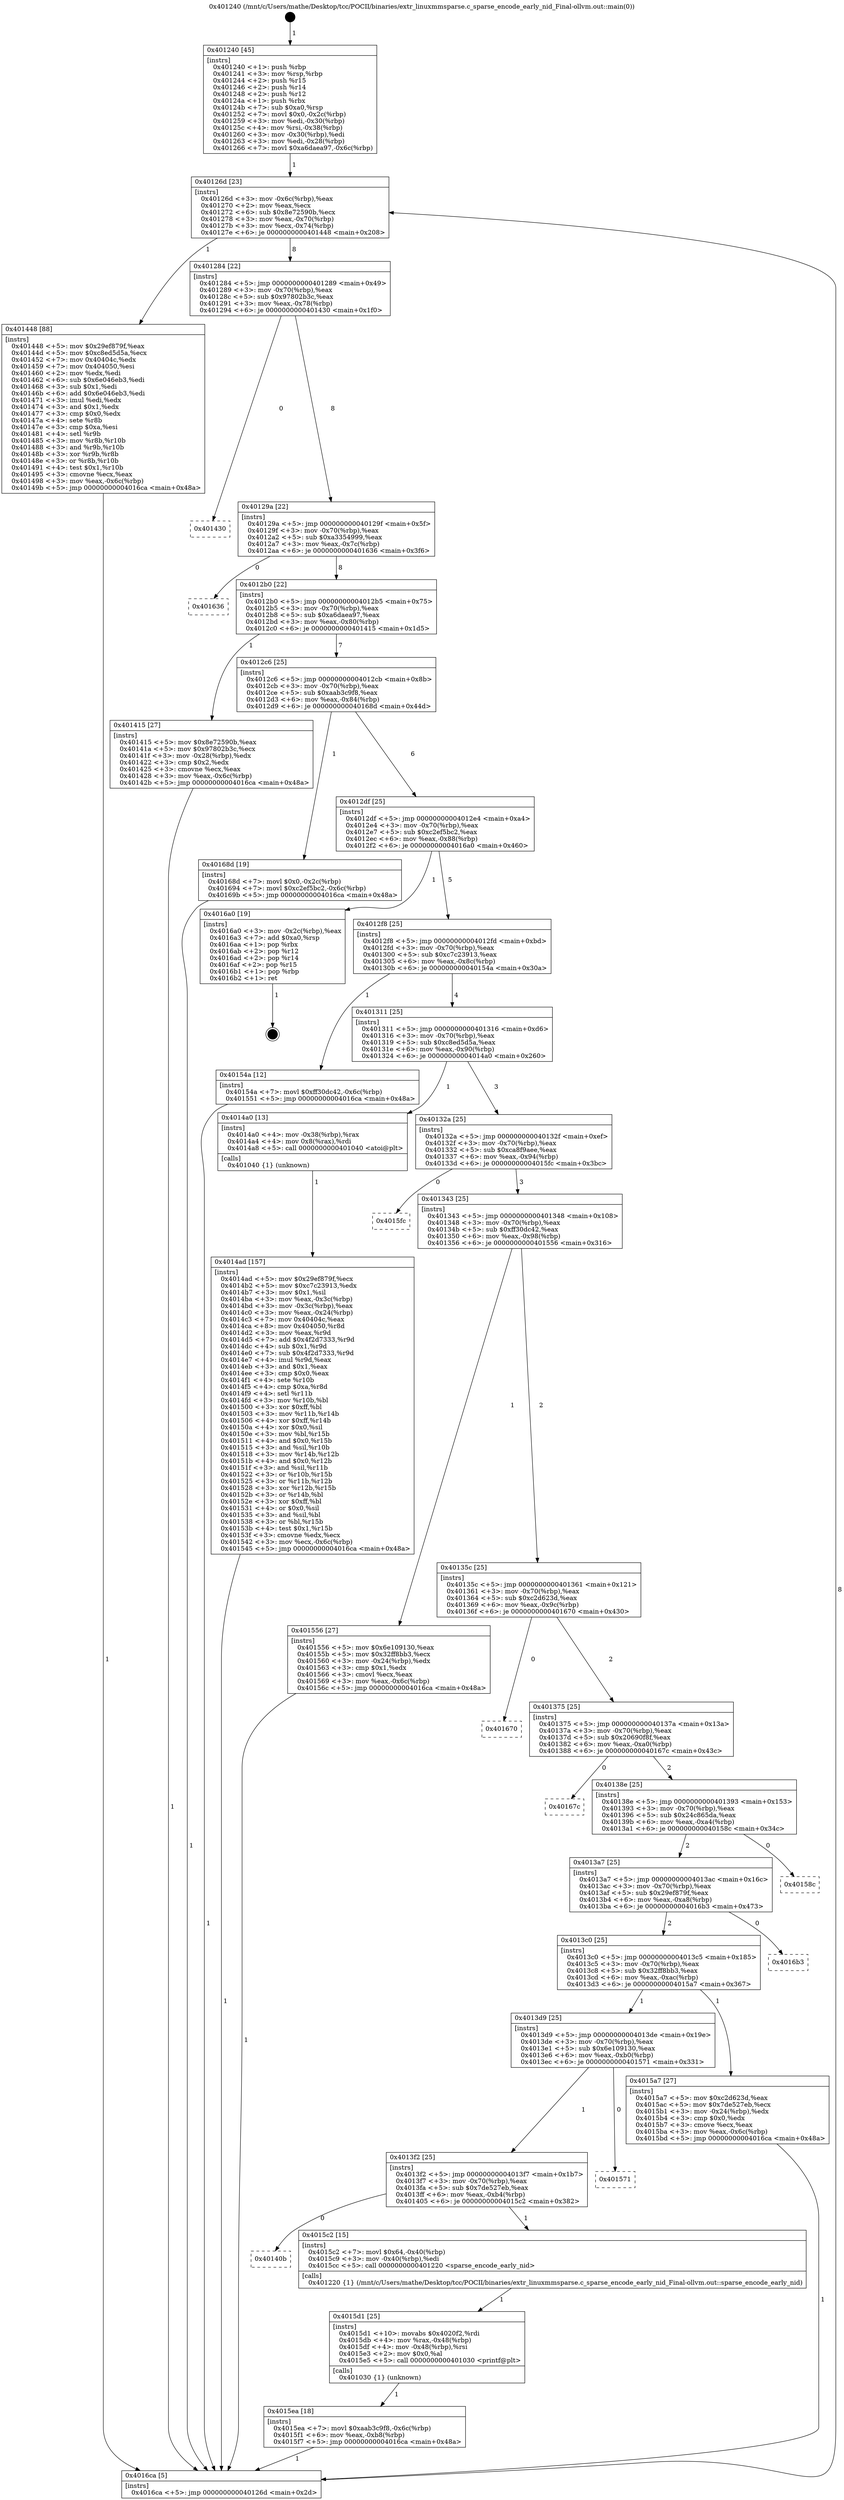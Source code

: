 digraph "0x401240" {
  label = "0x401240 (/mnt/c/Users/mathe/Desktop/tcc/POCII/binaries/extr_linuxmmsparse.c_sparse_encode_early_nid_Final-ollvm.out::main(0))"
  labelloc = "t"
  node[shape=record]

  Entry [label="",width=0.3,height=0.3,shape=circle,fillcolor=black,style=filled]
  "0x40126d" [label="{
     0x40126d [23]\l
     | [instrs]\l
     &nbsp;&nbsp;0x40126d \<+3\>: mov -0x6c(%rbp),%eax\l
     &nbsp;&nbsp;0x401270 \<+2\>: mov %eax,%ecx\l
     &nbsp;&nbsp;0x401272 \<+6\>: sub $0x8e72590b,%ecx\l
     &nbsp;&nbsp;0x401278 \<+3\>: mov %eax,-0x70(%rbp)\l
     &nbsp;&nbsp;0x40127b \<+3\>: mov %ecx,-0x74(%rbp)\l
     &nbsp;&nbsp;0x40127e \<+6\>: je 0000000000401448 \<main+0x208\>\l
  }"]
  "0x401448" [label="{
     0x401448 [88]\l
     | [instrs]\l
     &nbsp;&nbsp;0x401448 \<+5\>: mov $0x29ef879f,%eax\l
     &nbsp;&nbsp;0x40144d \<+5\>: mov $0xc8ed5d5a,%ecx\l
     &nbsp;&nbsp;0x401452 \<+7\>: mov 0x40404c,%edx\l
     &nbsp;&nbsp;0x401459 \<+7\>: mov 0x404050,%esi\l
     &nbsp;&nbsp;0x401460 \<+2\>: mov %edx,%edi\l
     &nbsp;&nbsp;0x401462 \<+6\>: sub $0x6e046eb3,%edi\l
     &nbsp;&nbsp;0x401468 \<+3\>: sub $0x1,%edi\l
     &nbsp;&nbsp;0x40146b \<+6\>: add $0x6e046eb3,%edi\l
     &nbsp;&nbsp;0x401471 \<+3\>: imul %edi,%edx\l
     &nbsp;&nbsp;0x401474 \<+3\>: and $0x1,%edx\l
     &nbsp;&nbsp;0x401477 \<+3\>: cmp $0x0,%edx\l
     &nbsp;&nbsp;0x40147a \<+4\>: sete %r8b\l
     &nbsp;&nbsp;0x40147e \<+3\>: cmp $0xa,%esi\l
     &nbsp;&nbsp;0x401481 \<+4\>: setl %r9b\l
     &nbsp;&nbsp;0x401485 \<+3\>: mov %r8b,%r10b\l
     &nbsp;&nbsp;0x401488 \<+3\>: and %r9b,%r10b\l
     &nbsp;&nbsp;0x40148b \<+3\>: xor %r9b,%r8b\l
     &nbsp;&nbsp;0x40148e \<+3\>: or %r8b,%r10b\l
     &nbsp;&nbsp;0x401491 \<+4\>: test $0x1,%r10b\l
     &nbsp;&nbsp;0x401495 \<+3\>: cmovne %ecx,%eax\l
     &nbsp;&nbsp;0x401498 \<+3\>: mov %eax,-0x6c(%rbp)\l
     &nbsp;&nbsp;0x40149b \<+5\>: jmp 00000000004016ca \<main+0x48a\>\l
  }"]
  "0x401284" [label="{
     0x401284 [22]\l
     | [instrs]\l
     &nbsp;&nbsp;0x401284 \<+5\>: jmp 0000000000401289 \<main+0x49\>\l
     &nbsp;&nbsp;0x401289 \<+3\>: mov -0x70(%rbp),%eax\l
     &nbsp;&nbsp;0x40128c \<+5\>: sub $0x97802b3c,%eax\l
     &nbsp;&nbsp;0x401291 \<+3\>: mov %eax,-0x78(%rbp)\l
     &nbsp;&nbsp;0x401294 \<+6\>: je 0000000000401430 \<main+0x1f0\>\l
  }"]
  Exit [label="",width=0.3,height=0.3,shape=circle,fillcolor=black,style=filled,peripheries=2]
  "0x401430" [label="{
     0x401430\l
  }", style=dashed]
  "0x40129a" [label="{
     0x40129a [22]\l
     | [instrs]\l
     &nbsp;&nbsp;0x40129a \<+5\>: jmp 000000000040129f \<main+0x5f\>\l
     &nbsp;&nbsp;0x40129f \<+3\>: mov -0x70(%rbp),%eax\l
     &nbsp;&nbsp;0x4012a2 \<+5\>: sub $0xa3354999,%eax\l
     &nbsp;&nbsp;0x4012a7 \<+3\>: mov %eax,-0x7c(%rbp)\l
     &nbsp;&nbsp;0x4012aa \<+6\>: je 0000000000401636 \<main+0x3f6\>\l
  }"]
  "0x4015ea" [label="{
     0x4015ea [18]\l
     | [instrs]\l
     &nbsp;&nbsp;0x4015ea \<+7\>: movl $0xaab3c9f8,-0x6c(%rbp)\l
     &nbsp;&nbsp;0x4015f1 \<+6\>: mov %eax,-0xb8(%rbp)\l
     &nbsp;&nbsp;0x4015f7 \<+5\>: jmp 00000000004016ca \<main+0x48a\>\l
  }"]
  "0x401636" [label="{
     0x401636\l
  }", style=dashed]
  "0x4012b0" [label="{
     0x4012b0 [22]\l
     | [instrs]\l
     &nbsp;&nbsp;0x4012b0 \<+5\>: jmp 00000000004012b5 \<main+0x75\>\l
     &nbsp;&nbsp;0x4012b5 \<+3\>: mov -0x70(%rbp),%eax\l
     &nbsp;&nbsp;0x4012b8 \<+5\>: sub $0xa6daea97,%eax\l
     &nbsp;&nbsp;0x4012bd \<+3\>: mov %eax,-0x80(%rbp)\l
     &nbsp;&nbsp;0x4012c0 \<+6\>: je 0000000000401415 \<main+0x1d5\>\l
  }"]
  "0x4015d1" [label="{
     0x4015d1 [25]\l
     | [instrs]\l
     &nbsp;&nbsp;0x4015d1 \<+10\>: movabs $0x4020f2,%rdi\l
     &nbsp;&nbsp;0x4015db \<+4\>: mov %rax,-0x48(%rbp)\l
     &nbsp;&nbsp;0x4015df \<+4\>: mov -0x48(%rbp),%rsi\l
     &nbsp;&nbsp;0x4015e3 \<+2\>: mov $0x0,%al\l
     &nbsp;&nbsp;0x4015e5 \<+5\>: call 0000000000401030 \<printf@plt\>\l
     | [calls]\l
     &nbsp;&nbsp;0x401030 \{1\} (unknown)\l
  }"]
  "0x401415" [label="{
     0x401415 [27]\l
     | [instrs]\l
     &nbsp;&nbsp;0x401415 \<+5\>: mov $0x8e72590b,%eax\l
     &nbsp;&nbsp;0x40141a \<+5\>: mov $0x97802b3c,%ecx\l
     &nbsp;&nbsp;0x40141f \<+3\>: mov -0x28(%rbp),%edx\l
     &nbsp;&nbsp;0x401422 \<+3\>: cmp $0x2,%edx\l
     &nbsp;&nbsp;0x401425 \<+3\>: cmovne %ecx,%eax\l
     &nbsp;&nbsp;0x401428 \<+3\>: mov %eax,-0x6c(%rbp)\l
     &nbsp;&nbsp;0x40142b \<+5\>: jmp 00000000004016ca \<main+0x48a\>\l
  }"]
  "0x4012c6" [label="{
     0x4012c6 [25]\l
     | [instrs]\l
     &nbsp;&nbsp;0x4012c6 \<+5\>: jmp 00000000004012cb \<main+0x8b\>\l
     &nbsp;&nbsp;0x4012cb \<+3\>: mov -0x70(%rbp),%eax\l
     &nbsp;&nbsp;0x4012ce \<+5\>: sub $0xaab3c9f8,%eax\l
     &nbsp;&nbsp;0x4012d3 \<+6\>: mov %eax,-0x84(%rbp)\l
     &nbsp;&nbsp;0x4012d9 \<+6\>: je 000000000040168d \<main+0x44d\>\l
  }"]
  "0x4016ca" [label="{
     0x4016ca [5]\l
     | [instrs]\l
     &nbsp;&nbsp;0x4016ca \<+5\>: jmp 000000000040126d \<main+0x2d\>\l
  }"]
  "0x401240" [label="{
     0x401240 [45]\l
     | [instrs]\l
     &nbsp;&nbsp;0x401240 \<+1\>: push %rbp\l
     &nbsp;&nbsp;0x401241 \<+3\>: mov %rsp,%rbp\l
     &nbsp;&nbsp;0x401244 \<+2\>: push %r15\l
     &nbsp;&nbsp;0x401246 \<+2\>: push %r14\l
     &nbsp;&nbsp;0x401248 \<+2\>: push %r12\l
     &nbsp;&nbsp;0x40124a \<+1\>: push %rbx\l
     &nbsp;&nbsp;0x40124b \<+7\>: sub $0xa0,%rsp\l
     &nbsp;&nbsp;0x401252 \<+7\>: movl $0x0,-0x2c(%rbp)\l
     &nbsp;&nbsp;0x401259 \<+3\>: mov %edi,-0x30(%rbp)\l
     &nbsp;&nbsp;0x40125c \<+4\>: mov %rsi,-0x38(%rbp)\l
     &nbsp;&nbsp;0x401260 \<+3\>: mov -0x30(%rbp),%edi\l
     &nbsp;&nbsp;0x401263 \<+3\>: mov %edi,-0x28(%rbp)\l
     &nbsp;&nbsp;0x401266 \<+7\>: movl $0xa6daea97,-0x6c(%rbp)\l
  }"]
  "0x40140b" [label="{
     0x40140b\l
  }", style=dashed]
  "0x40168d" [label="{
     0x40168d [19]\l
     | [instrs]\l
     &nbsp;&nbsp;0x40168d \<+7\>: movl $0x0,-0x2c(%rbp)\l
     &nbsp;&nbsp;0x401694 \<+7\>: movl $0xc2ef5bc2,-0x6c(%rbp)\l
     &nbsp;&nbsp;0x40169b \<+5\>: jmp 00000000004016ca \<main+0x48a\>\l
  }"]
  "0x4012df" [label="{
     0x4012df [25]\l
     | [instrs]\l
     &nbsp;&nbsp;0x4012df \<+5\>: jmp 00000000004012e4 \<main+0xa4\>\l
     &nbsp;&nbsp;0x4012e4 \<+3\>: mov -0x70(%rbp),%eax\l
     &nbsp;&nbsp;0x4012e7 \<+5\>: sub $0xc2ef5bc2,%eax\l
     &nbsp;&nbsp;0x4012ec \<+6\>: mov %eax,-0x88(%rbp)\l
     &nbsp;&nbsp;0x4012f2 \<+6\>: je 00000000004016a0 \<main+0x460\>\l
  }"]
  "0x4015c2" [label="{
     0x4015c2 [15]\l
     | [instrs]\l
     &nbsp;&nbsp;0x4015c2 \<+7\>: movl $0x64,-0x40(%rbp)\l
     &nbsp;&nbsp;0x4015c9 \<+3\>: mov -0x40(%rbp),%edi\l
     &nbsp;&nbsp;0x4015cc \<+5\>: call 0000000000401220 \<sparse_encode_early_nid\>\l
     | [calls]\l
     &nbsp;&nbsp;0x401220 \{1\} (/mnt/c/Users/mathe/Desktop/tcc/POCII/binaries/extr_linuxmmsparse.c_sparse_encode_early_nid_Final-ollvm.out::sparse_encode_early_nid)\l
  }"]
  "0x4016a0" [label="{
     0x4016a0 [19]\l
     | [instrs]\l
     &nbsp;&nbsp;0x4016a0 \<+3\>: mov -0x2c(%rbp),%eax\l
     &nbsp;&nbsp;0x4016a3 \<+7\>: add $0xa0,%rsp\l
     &nbsp;&nbsp;0x4016aa \<+1\>: pop %rbx\l
     &nbsp;&nbsp;0x4016ab \<+2\>: pop %r12\l
     &nbsp;&nbsp;0x4016ad \<+2\>: pop %r14\l
     &nbsp;&nbsp;0x4016af \<+2\>: pop %r15\l
     &nbsp;&nbsp;0x4016b1 \<+1\>: pop %rbp\l
     &nbsp;&nbsp;0x4016b2 \<+1\>: ret\l
  }"]
  "0x4012f8" [label="{
     0x4012f8 [25]\l
     | [instrs]\l
     &nbsp;&nbsp;0x4012f8 \<+5\>: jmp 00000000004012fd \<main+0xbd\>\l
     &nbsp;&nbsp;0x4012fd \<+3\>: mov -0x70(%rbp),%eax\l
     &nbsp;&nbsp;0x401300 \<+5\>: sub $0xc7c23913,%eax\l
     &nbsp;&nbsp;0x401305 \<+6\>: mov %eax,-0x8c(%rbp)\l
     &nbsp;&nbsp;0x40130b \<+6\>: je 000000000040154a \<main+0x30a\>\l
  }"]
  "0x4013f2" [label="{
     0x4013f2 [25]\l
     | [instrs]\l
     &nbsp;&nbsp;0x4013f2 \<+5\>: jmp 00000000004013f7 \<main+0x1b7\>\l
     &nbsp;&nbsp;0x4013f7 \<+3\>: mov -0x70(%rbp),%eax\l
     &nbsp;&nbsp;0x4013fa \<+5\>: sub $0x7de527eb,%eax\l
     &nbsp;&nbsp;0x4013ff \<+6\>: mov %eax,-0xb4(%rbp)\l
     &nbsp;&nbsp;0x401405 \<+6\>: je 00000000004015c2 \<main+0x382\>\l
  }"]
  "0x40154a" [label="{
     0x40154a [12]\l
     | [instrs]\l
     &nbsp;&nbsp;0x40154a \<+7\>: movl $0xff30dc42,-0x6c(%rbp)\l
     &nbsp;&nbsp;0x401551 \<+5\>: jmp 00000000004016ca \<main+0x48a\>\l
  }"]
  "0x401311" [label="{
     0x401311 [25]\l
     | [instrs]\l
     &nbsp;&nbsp;0x401311 \<+5\>: jmp 0000000000401316 \<main+0xd6\>\l
     &nbsp;&nbsp;0x401316 \<+3\>: mov -0x70(%rbp),%eax\l
     &nbsp;&nbsp;0x401319 \<+5\>: sub $0xc8ed5d5a,%eax\l
     &nbsp;&nbsp;0x40131e \<+6\>: mov %eax,-0x90(%rbp)\l
     &nbsp;&nbsp;0x401324 \<+6\>: je 00000000004014a0 \<main+0x260\>\l
  }"]
  "0x401571" [label="{
     0x401571\l
  }", style=dashed]
  "0x4014a0" [label="{
     0x4014a0 [13]\l
     | [instrs]\l
     &nbsp;&nbsp;0x4014a0 \<+4\>: mov -0x38(%rbp),%rax\l
     &nbsp;&nbsp;0x4014a4 \<+4\>: mov 0x8(%rax),%rdi\l
     &nbsp;&nbsp;0x4014a8 \<+5\>: call 0000000000401040 \<atoi@plt\>\l
     | [calls]\l
     &nbsp;&nbsp;0x401040 \{1\} (unknown)\l
  }"]
  "0x40132a" [label="{
     0x40132a [25]\l
     | [instrs]\l
     &nbsp;&nbsp;0x40132a \<+5\>: jmp 000000000040132f \<main+0xef\>\l
     &nbsp;&nbsp;0x40132f \<+3\>: mov -0x70(%rbp),%eax\l
     &nbsp;&nbsp;0x401332 \<+5\>: sub $0xca8f9aee,%eax\l
     &nbsp;&nbsp;0x401337 \<+6\>: mov %eax,-0x94(%rbp)\l
     &nbsp;&nbsp;0x40133d \<+6\>: je 00000000004015fc \<main+0x3bc\>\l
  }"]
  "0x4014ad" [label="{
     0x4014ad [157]\l
     | [instrs]\l
     &nbsp;&nbsp;0x4014ad \<+5\>: mov $0x29ef879f,%ecx\l
     &nbsp;&nbsp;0x4014b2 \<+5\>: mov $0xc7c23913,%edx\l
     &nbsp;&nbsp;0x4014b7 \<+3\>: mov $0x1,%sil\l
     &nbsp;&nbsp;0x4014ba \<+3\>: mov %eax,-0x3c(%rbp)\l
     &nbsp;&nbsp;0x4014bd \<+3\>: mov -0x3c(%rbp),%eax\l
     &nbsp;&nbsp;0x4014c0 \<+3\>: mov %eax,-0x24(%rbp)\l
     &nbsp;&nbsp;0x4014c3 \<+7\>: mov 0x40404c,%eax\l
     &nbsp;&nbsp;0x4014ca \<+8\>: mov 0x404050,%r8d\l
     &nbsp;&nbsp;0x4014d2 \<+3\>: mov %eax,%r9d\l
     &nbsp;&nbsp;0x4014d5 \<+7\>: add $0x4f2d7333,%r9d\l
     &nbsp;&nbsp;0x4014dc \<+4\>: sub $0x1,%r9d\l
     &nbsp;&nbsp;0x4014e0 \<+7\>: sub $0x4f2d7333,%r9d\l
     &nbsp;&nbsp;0x4014e7 \<+4\>: imul %r9d,%eax\l
     &nbsp;&nbsp;0x4014eb \<+3\>: and $0x1,%eax\l
     &nbsp;&nbsp;0x4014ee \<+3\>: cmp $0x0,%eax\l
     &nbsp;&nbsp;0x4014f1 \<+4\>: sete %r10b\l
     &nbsp;&nbsp;0x4014f5 \<+4\>: cmp $0xa,%r8d\l
     &nbsp;&nbsp;0x4014f9 \<+4\>: setl %r11b\l
     &nbsp;&nbsp;0x4014fd \<+3\>: mov %r10b,%bl\l
     &nbsp;&nbsp;0x401500 \<+3\>: xor $0xff,%bl\l
     &nbsp;&nbsp;0x401503 \<+3\>: mov %r11b,%r14b\l
     &nbsp;&nbsp;0x401506 \<+4\>: xor $0xff,%r14b\l
     &nbsp;&nbsp;0x40150a \<+4\>: xor $0x0,%sil\l
     &nbsp;&nbsp;0x40150e \<+3\>: mov %bl,%r15b\l
     &nbsp;&nbsp;0x401511 \<+4\>: and $0x0,%r15b\l
     &nbsp;&nbsp;0x401515 \<+3\>: and %sil,%r10b\l
     &nbsp;&nbsp;0x401518 \<+3\>: mov %r14b,%r12b\l
     &nbsp;&nbsp;0x40151b \<+4\>: and $0x0,%r12b\l
     &nbsp;&nbsp;0x40151f \<+3\>: and %sil,%r11b\l
     &nbsp;&nbsp;0x401522 \<+3\>: or %r10b,%r15b\l
     &nbsp;&nbsp;0x401525 \<+3\>: or %r11b,%r12b\l
     &nbsp;&nbsp;0x401528 \<+3\>: xor %r12b,%r15b\l
     &nbsp;&nbsp;0x40152b \<+3\>: or %r14b,%bl\l
     &nbsp;&nbsp;0x40152e \<+3\>: xor $0xff,%bl\l
     &nbsp;&nbsp;0x401531 \<+4\>: or $0x0,%sil\l
     &nbsp;&nbsp;0x401535 \<+3\>: and %sil,%bl\l
     &nbsp;&nbsp;0x401538 \<+3\>: or %bl,%r15b\l
     &nbsp;&nbsp;0x40153b \<+4\>: test $0x1,%r15b\l
     &nbsp;&nbsp;0x40153f \<+3\>: cmovne %edx,%ecx\l
     &nbsp;&nbsp;0x401542 \<+3\>: mov %ecx,-0x6c(%rbp)\l
     &nbsp;&nbsp;0x401545 \<+5\>: jmp 00000000004016ca \<main+0x48a\>\l
  }"]
  "0x4013d9" [label="{
     0x4013d9 [25]\l
     | [instrs]\l
     &nbsp;&nbsp;0x4013d9 \<+5\>: jmp 00000000004013de \<main+0x19e\>\l
     &nbsp;&nbsp;0x4013de \<+3\>: mov -0x70(%rbp),%eax\l
     &nbsp;&nbsp;0x4013e1 \<+5\>: sub $0x6e109130,%eax\l
     &nbsp;&nbsp;0x4013e6 \<+6\>: mov %eax,-0xb0(%rbp)\l
     &nbsp;&nbsp;0x4013ec \<+6\>: je 0000000000401571 \<main+0x331\>\l
  }"]
  "0x4015fc" [label="{
     0x4015fc\l
  }", style=dashed]
  "0x401343" [label="{
     0x401343 [25]\l
     | [instrs]\l
     &nbsp;&nbsp;0x401343 \<+5\>: jmp 0000000000401348 \<main+0x108\>\l
     &nbsp;&nbsp;0x401348 \<+3\>: mov -0x70(%rbp),%eax\l
     &nbsp;&nbsp;0x40134b \<+5\>: sub $0xff30dc42,%eax\l
     &nbsp;&nbsp;0x401350 \<+6\>: mov %eax,-0x98(%rbp)\l
     &nbsp;&nbsp;0x401356 \<+6\>: je 0000000000401556 \<main+0x316\>\l
  }"]
  "0x4015a7" [label="{
     0x4015a7 [27]\l
     | [instrs]\l
     &nbsp;&nbsp;0x4015a7 \<+5\>: mov $0xc2d623d,%eax\l
     &nbsp;&nbsp;0x4015ac \<+5\>: mov $0x7de527eb,%ecx\l
     &nbsp;&nbsp;0x4015b1 \<+3\>: mov -0x24(%rbp),%edx\l
     &nbsp;&nbsp;0x4015b4 \<+3\>: cmp $0x0,%edx\l
     &nbsp;&nbsp;0x4015b7 \<+3\>: cmove %ecx,%eax\l
     &nbsp;&nbsp;0x4015ba \<+3\>: mov %eax,-0x6c(%rbp)\l
     &nbsp;&nbsp;0x4015bd \<+5\>: jmp 00000000004016ca \<main+0x48a\>\l
  }"]
  "0x401556" [label="{
     0x401556 [27]\l
     | [instrs]\l
     &nbsp;&nbsp;0x401556 \<+5\>: mov $0x6e109130,%eax\l
     &nbsp;&nbsp;0x40155b \<+5\>: mov $0x32ff8bb3,%ecx\l
     &nbsp;&nbsp;0x401560 \<+3\>: mov -0x24(%rbp),%edx\l
     &nbsp;&nbsp;0x401563 \<+3\>: cmp $0x1,%edx\l
     &nbsp;&nbsp;0x401566 \<+3\>: cmovl %ecx,%eax\l
     &nbsp;&nbsp;0x401569 \<+3\>: mov %eax,-0x6c(%rbp)\l
     &nbsp;&nbsp;0x40156c \<+5\>: jmp 00000000004016ca \<main+0x48a\>\l
  }"]
  "0x40135c" [label="{
     0x40135c [25]\l
     | [instrs]\l
     &nbsp;&nbsp;0x40135c \<+5\>: jmp 0000000000401361 \<main+0x121\>\l
     &nbsp;&nbsp;0x401361 \<+3\>: mov -0x70(%rbp),%eax\l
     &nbsp;&nbsp;0x401364 \<+5\>: sub $0xc2d623d,%eax\l
     &nbsp;&nbsp;0x401369 \<+6\>: mov %eax,-0x9c(%rbp)\l
     &nbsp;&nbsp;0x40136f \<+6\>: je 0000000000401670 \<main+0x430\>\l
  }"]
  "0x4013c0" [label="{
     0x4013c0 [25]\l
     | [instrs]\l
     &nbsp;&nbsp;0x4013c0 \<+5\>: jmp 00000000004013c5 \<main+0x185\>\l
     &nbsp;&nbsp;0x4013c5 \<+3\>: mov -0x70(%rbp),%eax\l
     &nbsp;&nbsp;0x4013c8 \<+5\>: sub $0x32ff8bb3,%eax\l
     &nbsp;&nbsp;0x4013cd \<+6\>: mov %eax,-0xac(%rbp)\l
     &nbsp;&nbsp;0x4013d3 \<+6\>: je 00000000004015a7 \<main+0x367\>\l
  }"]
  "0x401670" [label="{
     0x401670\l
  }", style=dashed]
  "0x401375" [label="{
     0x401375 [25]\l
     | [instrs]\l
     &nbsp;&nbsp;0x401375 \<+5\>: jmp 000000000040137a \<main+0x13a\>\l
     &nbsp;&nbsp;0x40137a \<+3\>: mov -0x70(%rbp),%eax\l
     &nbsp;&nbsp;0x40137d \<+5\>: sub $0x20690f8f,%eax\l
     &nbsp;&nbsp;0x401382 \<+6\>: mov %eax,-0xa0(%rbp)\l
     &nbsp;&nbsp;0x401388 \<+6\>: je 000000000040167c \<main+0x43c\>\l
  }"]
  "0x4016b3" [label="{
     0x4016b3\l
  }", style=dashed]
  "0x40167c" [label="{
     0x40167c\l
  }", style=dashed]
  "0x40138e" [label="{
     0x40138e [25]\l
     | [instrs]\l
     &nbsp;&nbsp;0x40138e \<+5\>: jmp 0000000000401393 \<main+0x153\>\l
     &nbsp;&nbsp;0x401393 \<+3\>: mov -0x70(%rbp),%eax\l
     &nbsp;&nbsp;0x401396 \<+5\>: sub $0x24c865da,%eax\l
     &nbsp;&nbsp;0x40139b \<+6\>: mov %eax,-0xa4(%rbp)\l
     &nbsp;&nbsp;0x4013a1 \<+6\>: je 000000000040158c \<main+0x34c\>\l
  }"]
  "0x4013a7" [label="{
     0x4013a7 [25]\l
     | [instrs]\l
     &nbsp;&nbsp;0x4013a7 \<+5\>: jmp 00000000004013ac \<main+0x16c\>\l
     &nbsp;&nbsp;0x4013ac \<+3\>: mov -0x70(%rbp),%eax\l
     &nbsp;&nbsp;0x4013af \<+5\>: sub $0x29ef879f,%eax\l
     &nbsp;&nbsp;0x4013b4 \<+6\>: mov %eax,-0xa8(%rbp)\l
     &nbsp;&nbsp;0x4013ba \<+6\>: je 00000000004016b3 \<main+0x473\>\l
  }"]
  "0x40158c" [label="{
     0x40158c\l
  }", style=dashed]
  Entry -> "0x401240" [label=" 1"]
  "0x40126d" -> "0x401448" [label=" 1"]
  "0x40126d" -> "0x401284" [label=" 8"]
  "0x4016a0" -> Exit [label=" 1"]
  "0x401284" -> "0x401430" [label=" 0"]
  "0x401284" -> "0x40129a" [label=" 8"]
  "0x40168d" -> "0x4016ca" [label=" 1"]
  "0x40129a" -> "0x401636" [label=" 0"]
  "0x40129a" -> "0x4012b0" [label=" 8"]
  "0x4015ea" -> "0x4016ca" [label=" 1"]
  "0x4012b0" -> "0x401415" [label=" 1"]
  "0x4012b0" -> "0x4012c6" [label=" 7"]
  "0x401415" -> "0x4016ca" [label=" 1"]
  "0x401240" -> "0x40126d" [label=" 1"]
  "0x4016ca" -> "0x40126d" [label=" 8"]
  "0x401448" -> "0x4016ca" [label=" 1"]
  "0x4015d1" -> "0x4015ea" [label=" 1"]
  "0x4012c6" -> "0x40168d" [label=" 1"]
  "0x4012c6" -> "0x4012df" [label=" 6"]
  "0x4015c2" -> "0x4015d1" [label=" 1"]
  "0x4012df" -> "0x4016a0" [label=" 1"]
  "0x4012df" -> "0x4012f8" [label=" 5"]
  "0x4013f2" -> "0x40140b" [label=" 0"]
  "0x4012f8" -> "0x40154a" [label=" 1"]
  "0x4012f8" -> "0x401311" [label=" 4"]
  "0x4013f2" -> "0x4015c2" [label=" 1"]
  "0x401311" -> "0x4014a0" [label=" 1"]
  "0x401311" -> "0x40132a" [label=" 3"]
  "0x4014a0" -> "0x4014ad" [label=" 1"]
  "0x4014ad" -> "0x4016ca" [label=" 1"]
  "0x40154a" -> "0x4016ca" [label=" 1"]
  "0x4013d9" -> "0x4013f2" [label=" 1"]
  "0x40132a" -> "0x4015fc" [label=" 0"]
  "0x40132a" -> "0x401343" [label=" 3"]
  "0x4013d9" -> "0x401571" [label=" 0"]
  "0x401343" -> "0x401556" [label=" 1"]
  "0x401343" -> "0x40135c" [label=" 2"]
  "0x401556" -> "0x4016ca" [label=" 1"]
  "0x4015a7" -> "0x4016ca" [label=" 1"]
  "0x40135c" -> "0x401670" [label=" 0"]
  "0x40135c" -> "0x401375" [label=" 2"]
  "0x4013c0" -> "0x4015a7" [label=" 1"]
  "0x401375" -> "0x40167c" [label=" 0"]
  "0x401375" -> "0x40138e" [label=" 2"]
  "0x4013c0" -> "0x4013d9" [label=" 1"]
  "0x40138e" -> "0x40158c" [label=" 0"]
  "0x40138e" -> "0x4013a7" [label=" 2"]
  "0x4013a7" -> "0x4013c0" [label=" 2"]
  "0x4013a7" -> "0x4016b3" [label=" 0"]
}
